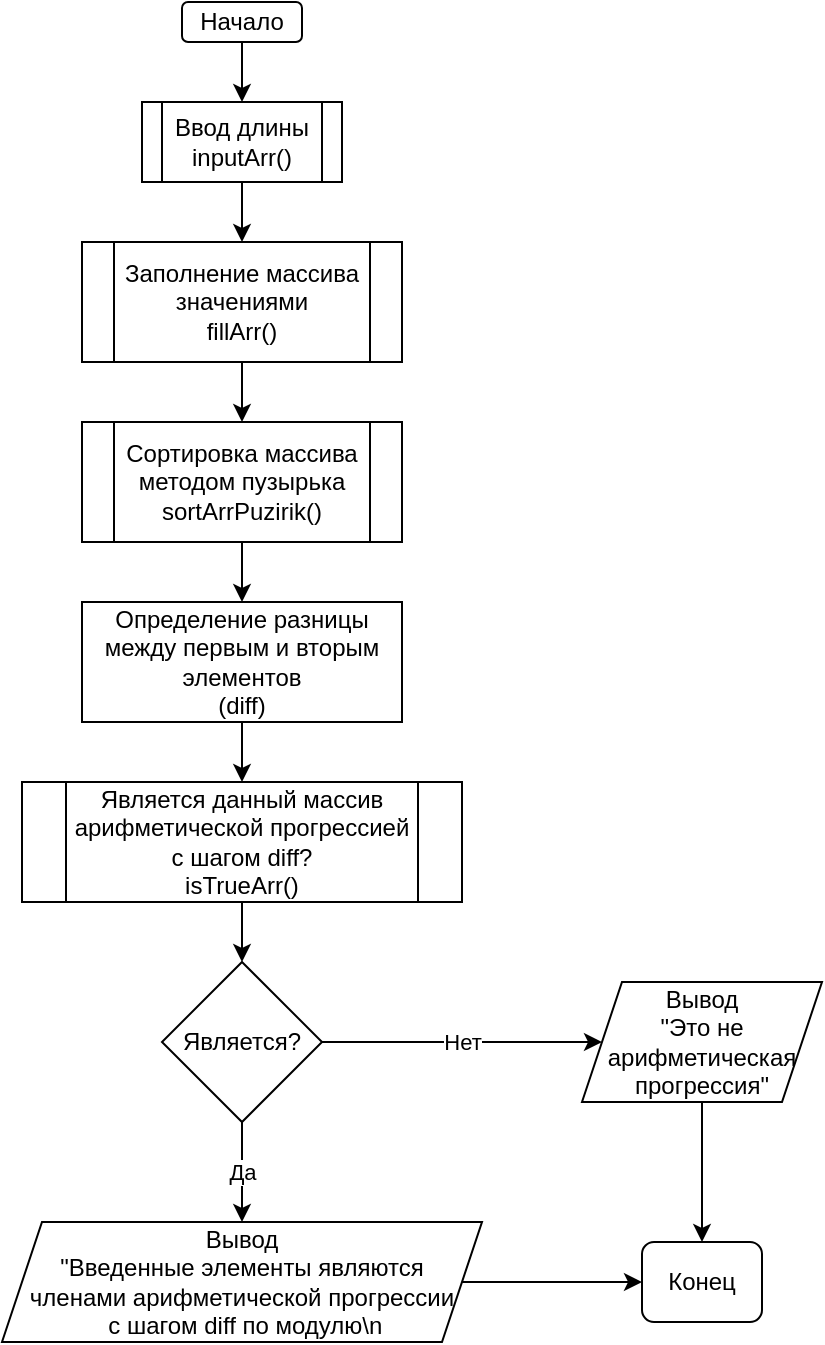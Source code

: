<mxfile version="14.2.4" type="device"><diagram id="qpuzK1MymB-9k5UQLEwR" name="Page-1"><mxGraphModel dx="700" dy="792" grid="1" gridSize="10" guides="1" tooltips="1" connect="1" arrows="1" fold="1" page="1" pageScale="1" pageWidth="850" pageHeight="1100" math="0" shadow="0"><root><mxCell id="0"/><mxCell id="1" parent="0"/><mxCell id="vokieyqMoGDWI_teM-Q7-3" value="" style="edgeStyle=orthogonalEdgeStyle;rounded=0;orthogonalLoop=1;jettySize=auto;html=1;" edge="1" parent="1" source="vokieyqMoGDWI_teM-Q7-1" target="vokieyqMoGDWI_teM-Q7-2"><mxGeometry relative="1" as="geometry"/></mxCell><mxCell id="vokieyqMoGDWI_teM-Q7-1" value="Начало" style="rounded=1;whiteSpace=wrap;html=1;" vertex="1" parent="1"><mxGeometry x="140" y="130" width="60" height="20" as="geometry"/></mxCell><mxCell id="vokieyqMoGDWI_teM-Q7-5" value="" style="edgeStyle=orthogonalEdgeStyle;rounded=0;orthogonalLoop=1;jettySize=auto;html=1;" edge="1" parent="1" source="vokieyqMoGDWI_teM-Q7-2" target="vokieyqMoGDWI_teM-Q7-4"><mxGeometry relative="1" as="geometry"/></mxCell><mxCell id="vokieyqMoGDWI_teM-Q7-2" value="Ввод длины&lt;br&gt;inputArr()" style="shape=process;whiteSpace=wrap;html=1;backgroundOutline=1;" vertex="1" parent="1"><mxGeometry x="120" y="180" width="100" height="40" as="geometry"/></mxCell><mxCell id="vokieyqMoGDWI_teM-Q7-7" value="" style="edgeStyle=orthogonalEdgeStyle;rounded=0;orthogonalLoop=1;jettySize=auto;html=1;" edge="1" parent="1" source="vokieyqMoGDWI_teM-Q7-4" target="vokieyqMoGDWI_teM-Q7-6"><mxGeometry relative="1" as="geometry"/></mxCell><mxCell id="vokieyqMoGDWI_teM-Q7-4" value="Заполнение массива значениями&lt;br&gt;fillArr()" style="shape=process;whiteSpace=wrap;html=1;backgroundOutline=1;" vertex="1" parent="1"><mxGeometry x="90" y="250" width="160" height="60" as="geometry"/></mxCell><mxCell id="vokieyqMoGDWI_teM-Q7-10" value="" style="edgeStyle=orthogonalEdgeStyle;rounded=0;orthogonalLoop=1;jettySize=auto;html=1;" edge="1" parent="1" source="vokieyqMoGDWI_teM-Q7-6" target="vokieyqMoGDWI_teM-Q7-9"><mxGeometry relative="1" as="geometry"/></mxCell><mxCell id="vokieyqMoGDWI_teM-Q7-6" value="Сортировка массива методом пузырька&lt;br&gt;sortArrPuzirik()" style="shape=process;whiteSpace=wrap;html=1;backgroundOutline=1;" vertex="1" parent="1"><mxGeometry x="90" y="340" width="160" height="60" as="geometry"/></mxCell><mxCell id="vokieyqMoGDWI_teM-Q7-12" value="" style="edgeStyle=orthogonalEdgeStyle;rounded=0;orthogonalLoop=1;jettySize=auto;html=1;" edge="1" parent="1" source="vokieyqMoGDWI_teM-Q7-9" target="vokieyqMoGDWI_teM-Q7-11"><mxGeometry relative="1" as="geometry"/></mxCell><mxCell id="vokieyqMoGDWI_teM-Q7-9" value="Определение разницы между первым и вторым элементов&lt;br&gt;(diff)" style="rounded=0;whiteSpace=wrap;html=1;" vertex="1" parent="1"><mxGeometry x="90" y="430" width="160" height="60" as="geometry"/></mxCell><mxCell id="vokieyqMoGDWI_teM-Q7-14" value="" style="edgeStyle=orthogonalEdgeStyle;rounded=0;orthogonalLoop=1;jettySize=auto;html=1;" edge="1" parent="1" source="vokieyqMoGDWI_teM-Q7-11" target="vokieyqMoGDWI_teM-Q7-13"><mxGeometry relative="1" as="geometry"/></mxCell><mxCell id="vokieyqMoGDWI_teM-Q7-11" value="Является данный массив арифметической прогрессией с шагом diff?&lt;br&gt;isTrueArr()" style="shape=process;whiteSpace=wrap;html=1;backgroundOutline=1;" vertex="1" parent="1"><mxGeometry x="60" y="520" width="220" height="60" as="geometry"/></mxCell><mxCell id="vokieyqMoGDWI_teM-Q7-17" value="Да" style="edgeStyle=orthogonalEdgeStyle;rounded=0;orthogonalLoop=1;jettySize=auto;html=1;" edge="1" parent="1" source="vokieyqMoGDWI_teM-Q7-13" target="vokieyqMoGDWI_teM-Q7-16"><mxGeometry relative="1" as="geometry"/></mxCell><mxCell id="vokieyqMoGDWI_teM-Q7-19" value="Нет" style="edgeStyle=orthogonalEdgeStyle;rounded=0;orthogonalLoop=1;jettySize=auto;html=1;" edge="1" parent="1" source="vokieyqMoGDWI_teM-Q7-13" target="vokieyqMoGDWI_teM-Q7-18"><mxGeometry relative="1" as="geometry"/></mxCell><mxCell id="vokieyqMoGDWI_teM-Q7-13" value="Является?" style="rhombus;whiteSpace=wrap;html=1;" vertex="1" parent="1"><mxGeometry x="130" y="610" width="80" height="80" as="geometry"/></mxCell><mxCell id="vokieyqMoGDWI_teM-Q7-22" value="" style="edgeStyle=orthogonalEdgeStyle;rounded=0;orthogonalLoop=1;jettySize=auto;html=1;" edge="1" parent="1" source="vokieyqMoGDWI_teM-Q7-16" target="vokieyqMoGDWI_teM-Q7-20"><mxGeometry relative="1" as="geometry"/></mxCell><mxCell id="vokieyqMoGDWI_teM-Q7-16" value="Вывод&lt;br&gt;&quot;Введенные элементы являются &lt;br&gt;членами арифметической прогрессии&lt;br&gt;&amp;nbsp;с шагом diff по модулю\n" style="shape=parallelogram;perimeter=parallelogramPerimeter;whiteSpace=wrap;html=1;fixedSize=1;" vertex="1" parent="1"><mxGeometry x="50" y="740" width="240" height="60" as="geometry"/></mxCell><mxCell id="vokieyqMoGDWI_teM-Q7-21" value="" style="edgeStyle=orthogonalEdgeStyle;rounded=0;orthogonalLoop=1;jettySize=auto;html=1;" edge="1" parent="1" source="vokieyqMoGDWI_teM-Q7-18" target="vokieyqMoGDWI_teM-Q7-20"><mxGeometry relative="1" as="geometry"/></mxCell><mxCell id="vokieyqMoGDWI_teM-Q7-18" value="Вывод&lt;br&gt;&quot;Это не арифметическая прогрессия&quot;" style="shape=parallelogram;perimeter=parallelogramPerimeter;whiteSpace=wrap;html=1;fixedSize=1;" vertex="1" parent="1"><mxGeometry x="340" y="620" width="120" height="60" as="geometry"/></mxCell><mxCell id="vokieyqMoGDWI_teM-Q7-20" value="Конец" style="rounded=1;whiteSpace=wrap;html=1;" vertex="1" parent="1"><mxGeometry x="370" y="750" width="60" height="40" as="geometry"/></mxCell></root></mxGraphModel></diagram></mxfile>